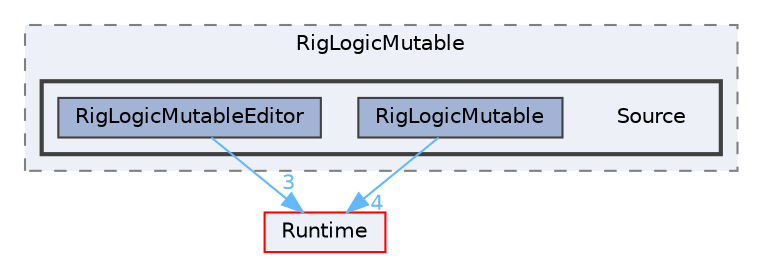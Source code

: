 digraph "Source"
{
 // INTERACTIVE_SVG=YES
 // LATEX_PDF_SIZE
  bgcolor="transparent";
  edge [fontname=Helvetica,fontsize=10,labelfontname=Helvetica,labelfontsize=10];
  node [fontname=Helvetica,fontsize=10,shape=box,height=0.2,width=0.4];
  compound=true
  subgraph clusterdir_2a74690c90ffc6916a627c6d90920a7d {
    graph [ bgcolor="#edf0f7", pencolor="grey50", label="RigLogicMutable", fontname=Helvetica,fontsize=10 style="filled,dashed", URL="dir_2a74690c90ffc6916a627c6d90920a7d.html",tooltip=""]
  subgraph clusterdir_c6898fc83f5493d1c58f707c2060455d {
    graph [ bgcolor="#edf0f7", pencolor="grey25", label="", fontname=Helvetica,fontsize=10 style="filled,bold", URL="dir_c6898fc83f5493d1c58f707c2060455d.html",tooltip=""]
    dir_c6898fc83f5493d1c58f707c2060455d [shape=plaintext, label="Source"];
  dir_bbdd2481ee6a760937f5233f83726538 [label="RigLogicMutable", fillcolor="#a2b4d6", color="grey25", style="filled", URL="dir_bbdd2481ee6a760937f5233f83726538.html",tooltip=""];
  dir_34b4c58b5b8e172c12877b1def7c1d92 [label="RigLogicMutableEditor", fillcolor="#a2b4d6", color="grey25", style="filled", URL="dir_34b4c58b5b8e172c12877b1def7c1d92.html",tooltip=""];
  }
  }
  dir_7536b172fbd480bfd146a1b1acd6856b [label="Runtime", fillcolor="#edf0f7", color="red", style="filled", URL="dir_7536b172fbd480bfd146a1b1acd6856b.html",tooltip=""];
  dir_bbdd2481ee6a760937f5233f83726538->dir_7536b172fbd480bfd146a1b1acd6856b [headlabel="4", labeldistance=1.5 headhref="dir_000969_000984.html" href="dir_000969_000984.html" color="steelblue1" fontcolor="steelblue1"];
  dir_34b4c58b5b8e172c12877b1def7c1d92->dir_7536b172fbd480bfd146a1b1acd6856b [headlabel="3", labeldistance=1.5 headhref="dir_000970_000984.html" href="dir_000970_000984.html" color="steelblue1" fontcolor="steelblue1"];
}
